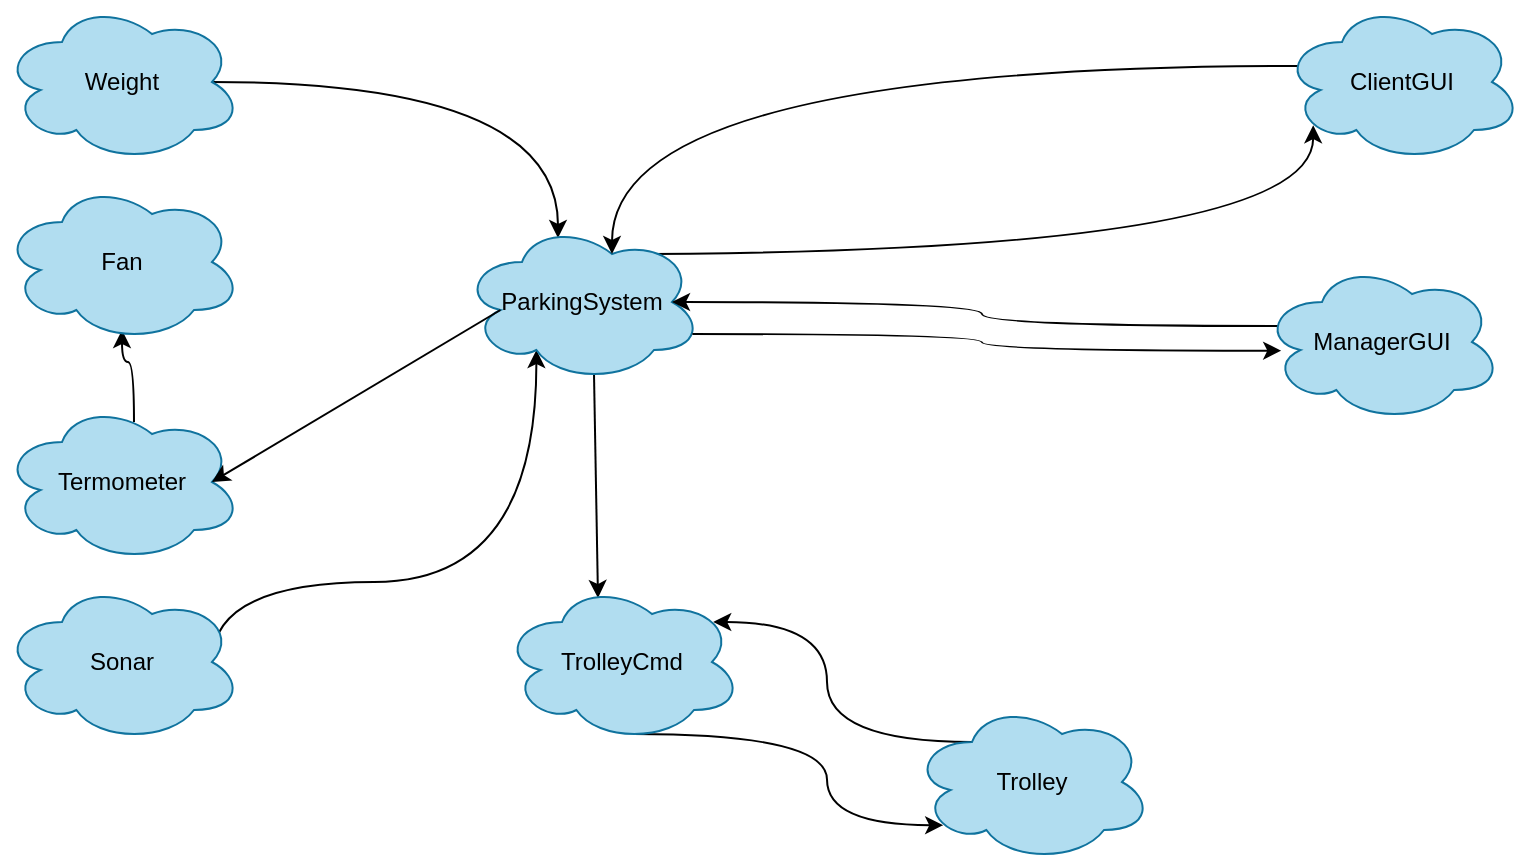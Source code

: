 <mxfile version="15.0.2"><diagram id="EdiDwyDIRHa2VZC-OQ1E" name="Pagina-1"><mxGraphModel dx="1502" dy="592" grid="1" gridSize="10" guides="1" tooltips="1" connect="1" arrows="1" fold="1" page="1" pageScale="1" pageWidth="827" pageHeight="1169" math="0" shadow="0"><root><mxCell id="0"/><mxCell id="1" parent="0"/><mxCell id="plelvgjtoqfA7Sm3AskP-1" style="edgeStyle=orthogonalEdgeStyle;curved=1;rounded=0;orthogonalLoop=1;jettySize=auto;html=1;exitX=0.25;exitY=0.25;exitDx=0;exitDy=0;exitPerimeter=0;entryX=0.88;entryY=0.25;entryDx=0;entryDy=0;entryPerimeter=0;" parent="1" source="plelvgjtoqfA7Sm3AskP-2" target="plelvgjtoqfA7Sm3AskP-18" edge="1"><mxGeometry relative="1" as="geometry"/></mxCell><mxCell id="plelvgjtoqfA7Sm3AskP-2" value="Trolley" style="ellipse;shape=cloud;whiteSpace=wrap;html=1;fillColor=#b1ddf0;strokeColor=#10739e;" parent="1" vertex="1"><mxGeometry x="485" y="420" width="120" height="80" as="geometry"/></mxCell><mxCell id="plelvgjtoqfA7Sm3AskP-3" style="edgeStyle=orthogonalEdgeStyle;curved=1;rounded=0;orthogonalLoop=1;jettySize=auto;html=1;exitX=0.875;exitY=0.5;exitDx=0;exitDy=0;exitPerimeter=0;entryX=0.31;entryY=0.8;entryDx=0;entryDy=0;entryPerimeter=0;" parent="1" source="plelvgjtoqfA7Sm3AskP-4" target="plelvgjtoqfA7Sm3AskP-14" edge="1"><mxGeometry relative="1" as="geometry"><Array as="points"><mxPoint x="135" y="360"/><mxPoint x="297" y="360"/></Array></mxGeometry></mxCell><mxCell id="plelvgjtoqfA7Sm3AskP-4" value="Sonar" style="ellipse;shape=cloud;whiteSpace=wrap;html=1;fillColor=#b1ddf0;strokeColor=#10739e;" parent="1" vertex="1"><mxGeometry x="30" y="360" width="120" height="80" as="geometry"/></mxCell><mxCell id="plelvgjtoqfA7Sm3AskP-6" style="edgeStyle=orthogonalEdgeStyle;curved=1;rounded=0;orthogonalLoop=1;jettySize=auto;html=1;exitX=0.55;exitY=0.125;exitDx=0;exitDy=0;exitPerimeter=0;entryX=0.5;entryY=0.925;entryDx=0;entryDy=0;entryPerimeter=0;" parent="1" source="plelvgjtoqfA7Sm3AskP-9" target="plelvgjtoqfA7Sm3AskP-7" edge="1"><mxGeometry relative="1" as="geometry"><mxPoint x="90" y="230" as="targetPoint"/></mxGeometry></mxCell><mxCell id="plelvgjtoqfA7Sm3AskP-7" value="Fan" style="ellipse;shape=cloud;whiteSpace=wrap;html=1;fillColor=#b1ddf0;strokeColor=#10739e;" parent="1" vertex="1"><mxGeometry x="30" y="160" width="120" height="80" as="geometry"/></mxCell><mxCell id="plelvgjtoqfA7Sm3AskP-9" value="Termometer" style="ellipse;shape=cloud;whiteSpace=wrap;html=1;fillColor=#b1ddf0;strokeColor=#10739e;" parent="1" vertex="1"><mxGeometry x="30" y="270" width="120" height="80" as="geometry"/></mxCell><mxCell id="plelvgjtoqfA7Sm3AskP-10" style="edgeStyle=orthogonalEdgeStyle;rounded=0;orthogonalLoop=1;jettySize=auto;html=1;exitX=0.875;exitY=0.5;exitDx=0;exitDy=0;exitPerimeter=0;entryX=0.4;entryY=0.1;entryDx=0;entryDy=0;entryPerimeter=0;curved=1;" parent="1" source="plelvgjtoqfA7Sm3AskP-11" target="plelvgjtoqfA7Sm3AskP-14" edge="1"><mxGeometry relative="1" as="geometry"/></mxCell><mxCell id="plelvgjtoqfA7Sm3AskP-11" value="Weight" style="ellipse;shape=cloud;whiteSpace=wrap;html=1;fillColor=#b1ddf0;strokeColor=#10739e;" parent="1" vertex="1"><mxGeometry x="30" y="70" width="120" height="80" as="geometry"/></mxCell><mxCell id="plelvgjtoqfA7Sm3AskP-12" style="edgeStyle=none;rounded=0;orthogonalLoop=1;jettySize=auto;html=1;exitX=0.55;exitY=0.95;exitDx=0;exitDy=0;exitPerimeter=0;entryX=0.4;entryY=0.1;entryDx=0;entryDy=0;entryPerimeter=0;" parent="1" source="plelvgjtoqfA7Sm3AskP-14" target="plelvgjtoqfA7Sm3AskP-18" edge="1"><mxGeometry relative="1" as="geometry"/></mxCell><mxCell id="plelvgjtoqfA7Sm3AskP-13" style="edgeStyle=orthogonalEdgeStyle;curved=1;rounded=0;orthogonalLoop=1;jettySize=auto;html=1;exitX=0.625;exitY=0.2;exitDx=0;exitDy=0;exitPerimeter=0;entryX=0.13;entryY=0.77;entryDx=0;entryDy=0;entryPerimeter=0;" parent="1" source="plelvgjtoqfA7Sm3AskP-14" target="plelvgjtoqfA7Sm3AskP-16" edge="1"><mxGeometry relative="1" as="geometry"/></mxCell><mxCell id="plelvgjtoqfA7Sm3AskP-14" value="ParkingSystem" style="ellipse;shape=cloud;whiteSpace=wrap;html=1;fillColor=#b1ddf0;strokeColor=#10739e;" parent="1" vertex="1"><mxGeometry x="260" y="180" width="120" height="80" as="geometry"/></mxCell><mxCell id="plelvgjtoqfA7Sm3AskP-15" style="edgeStyle=orthogonalEdgeStyle;curved=1;rounded=0;orthogonalLoop=1;jettySize=auto;html=1;exitX=0.07;exitY=0.4;exitDx=0;exitDy=0;exitPerimeter=0;entryX=0.625;entryY=0.2;entryDx=0;entryDy=0;entryPerimeter=0;" parent="1" source="plelvgjtoqfA7Sm3AskP-16" target="plelvgjtoqfA7Sm3AskP-14" edge="1"><mxGeometry relative="1" as="geometry"/></mxCell><mxCell id="plelvgjtoqfA7Sm3AskP-16" value="ClientGUI" style="ellipse;shape=cloud;whiteSpace=wrap;html=1;fillColor=#b1ddf0;strokeColor=#10739e;" parent="1" vertex="1"><mxGeometry x="670" y="70" width="120" height="80" as="geometry"/></mxCell><mxCell id="plelvgjtoqfA7Sm3AskP-17" style="edgeStyle=orthogonalEdgeStyle;curved=1;rounded=0;orthogonalLoop=1;jettySize=auto;html=1;exitX=0.55;exitY=0.95;exitDx=0;exitDy=0;exitPerimeter=0;entryX=0.13;entryY=0.77;entryDx=0;entryDy=0;entryPerimeter=0;" parent="1" source="plelvgjtoqfA7Sm3AskP-18" target="plelvgjtoqfA7Sm3AskP-2" edge="1"><mxGeometry relative="1" as="geometry"/></mxCell><mxCell id="plelvgjtoqfA7Sm3AskP-18" value="TrolleyCmd" style="ellipse;shape=cloud;whiteSpace=wrap;html=1;fillColor=#b1ddf0;strokeColor=#10739e;" parent="1" vertex="1"><mxGeometry x="280" y="360" width="120" height="80" as="geometry"/></mxCell><mxCell id="plelvgjtoqfA7Sm3AskP-19" style="edgeStyle=orthogonalEdgeStyle;curved=1;rounded=0;orthogonalLoop=1;jettySize=auto;html=1;exitX=0.07;exitY=0.4;exitDx=0;exitDy=0;exitPerimeter=0;entryX=0.875;entryY=0.5;entryDx=0;entryDy=0;entryPerimeter=0;" parent="1" source="plelvgjtoqfA7Sm3AskP-20" target="plelvgjtoqfA7Sm3AskP-14" edge="1"><mxGeometry relative="1" as="geometry"/></mxCell><mxCell id="plelvgjtoqfA7Sm3AskP-20" value="ManagerGUI" style="ellipse;shape=cloud;whiteSpace=wrap;html=1;fillColor=#b1ddf0;strokeColor=#10739e;" parent="1" vertex="1"><mxGeometry x="660" y="200" width="120" height="80" as="geometry"/></mxCell><mxCell id="plelvgjtoqfA7Sm3AskP-21" style="edgeStyle=orthogonalEdgeStyle;curved=1;rounded=0;orthogonalLoop=1;jettySize=auto;html=1;exitX=0.96;exitY=0.7;exitDx=0;exitDy=0;exitPerimeter=0;entryX=0.08;entryY=0.554;entryDx=0;entryDy=0;entryPerimeter=0;" parent="1" source="plelvgjtoqfA7Sm3AskP-14" target="plelvgjtoqfA7Sm3AskP-20" edge="1"><mxGeometry relative="1" as="geometry"><mxPoint x="678.4" y="242.0" as="sourcePoint"/><mxPoint x="620" y="290" as="targetPoint"/></mxGeometry></mxCell><mxCell id="2mzZDWueUug3jRYoI-ro-2" style="edgeStyle=none;rounded=0;orthogonalLoop=1;jettySize=auto;html=1;exitX=0.16;exitY=0.55;exitDx=0;exitDy=0;exitPerimeter=0;entryX=0.875;entryY=0.5;entryDx=0;entryDy=0;entryPerimeter=0;" edge="1" parent="1" source="plelvgjtoqfA7Sm3AskP-14" target="plelvgjtoqfA7Sm3AskP-9"><mxGeometry relative="1" as="geometry"><mxPoint x="336" y="266" as="sourcePoint"/><mxPoint x="338" y="378" as="targetPoint"/></mxGeometry></mxCell></root></mxGraphModel></diagram></mxfile>